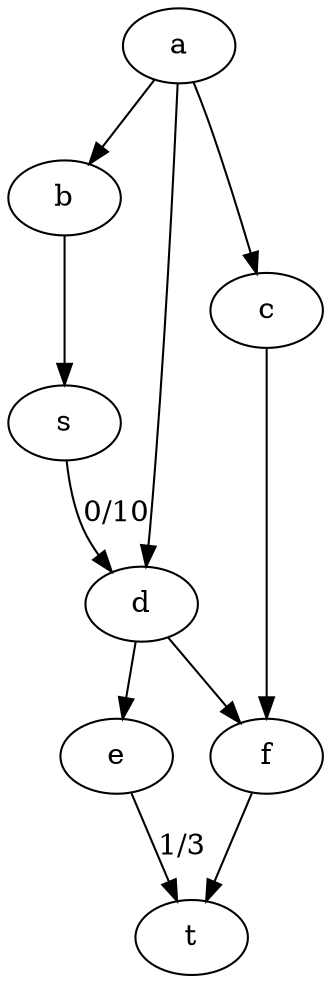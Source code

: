 digraph {
    a -> b
    a -> c
    a -> d
    d -> e
    d -> f
    c -> f
    f -> t
    e -> t [label="1/3"]
    b -> s
    s -> d [label="0/10"]
}